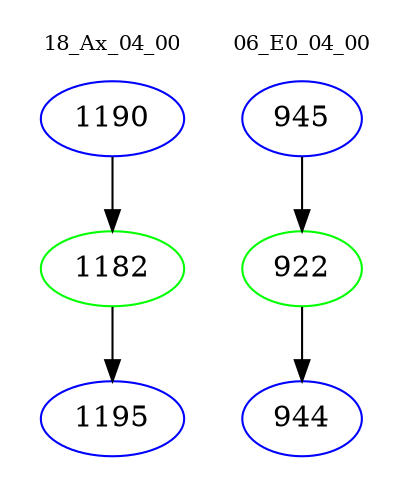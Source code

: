 digraph{
subgraph cluster_0 {
color = white
label = "18_Ax_04_00";
fontsize=10;
T0_1190 [label="1190", color="blue"]
T0_1190 -> T0_1182 [color="black"]
T0_1182 [label="1182", color="green"]
T0_1182 -> T0_1195 [color="black"]
T0_1195 [label="1195", color="blue"]
}
subgraph cluster_1 {
color = white
label = "06_E0_04_00";
fontsize=10;
T1_945 [label="945", color="blue"]
T1_945 -> T1_922 [color="black"]
T1_922 [label="922", color="green"]
T1_922 -> T1_944 [color="black"]
T1_944 [label="944", color="blue"]
}
}
